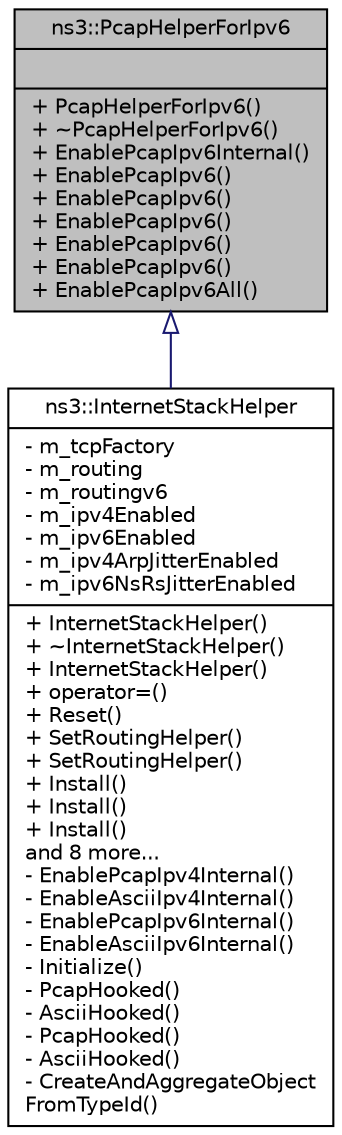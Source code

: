 digraph "ns3::PcapHelperForIpv6"
{
  edge [fontname="Helvetica",fontsize="10",labelfontname="Helvetica",labelfontsize="10"];
  node [fontname="Helvetica",fontsize="10",shape=record];
  Node1 [label="{ns3::PcapHelperForIpv6\n||+ PcapHelperForIpv6()\l+ ~PcapHelperForIpv6()\l+ EnablePcapIpv6Internal()\l+ EnablePcapIpv6()\l+ EnablePcapIpv6()\l+ EnablePcapIpv6()\l+ EnablePcapIpv6()\l+ EnablePcapIpv6()\l+ EnablePcapIpv6All()\l}",height=0.2,width=0.4,color="black", fillcolor="grey75", style="filled", fontcolor="black"];
  Node1 -> Node2 [dir="back",color="midnightblue",fontsize="10",style="solid",arrowtail="onormal"];
  Node2 [label="{ns3::InternetStackHelper\n|- m_tcpFactory\l- m_routing\l- m_routingv6\l- m_ipv4Enabled\l- m_ipv6Enabled\l- m_ipv4ArpJitterEnabled\l- m_ipv6NsRsJitterEnabled\l|+ InternetStackHelper()\l+ ~InternetStackHelper()\l+ InternetStackHelper()\l+ operator=()\l+ Reset()\l+ SetRoutingHelper()\l+ SetRoutingHelper()\l+ Install()\l+ Install()\l+ Install()\land 8 more...\l- EnablePcapIpv4Internal()\l- EnableAsciiIpv4Internal()\l- EnablePcapIpv6Internal()\l- EnableAsciiIpv6Internal()\l- Initialize()\l- PcapHooked()\l- AsciiHooked()\l- PcapHooked()\l- AsciiHooked()\l- CreateAndAggregateObject\lFromTypeId()\l}",height=0.2,width=0.4,color="black", fillcolor="white", style="filled",URL="$da/d33/classns3_1_1InternetStackHelper.html",tooltip="aggregate IP/TCP/UDP functionality to existing Nodes. "];
}
